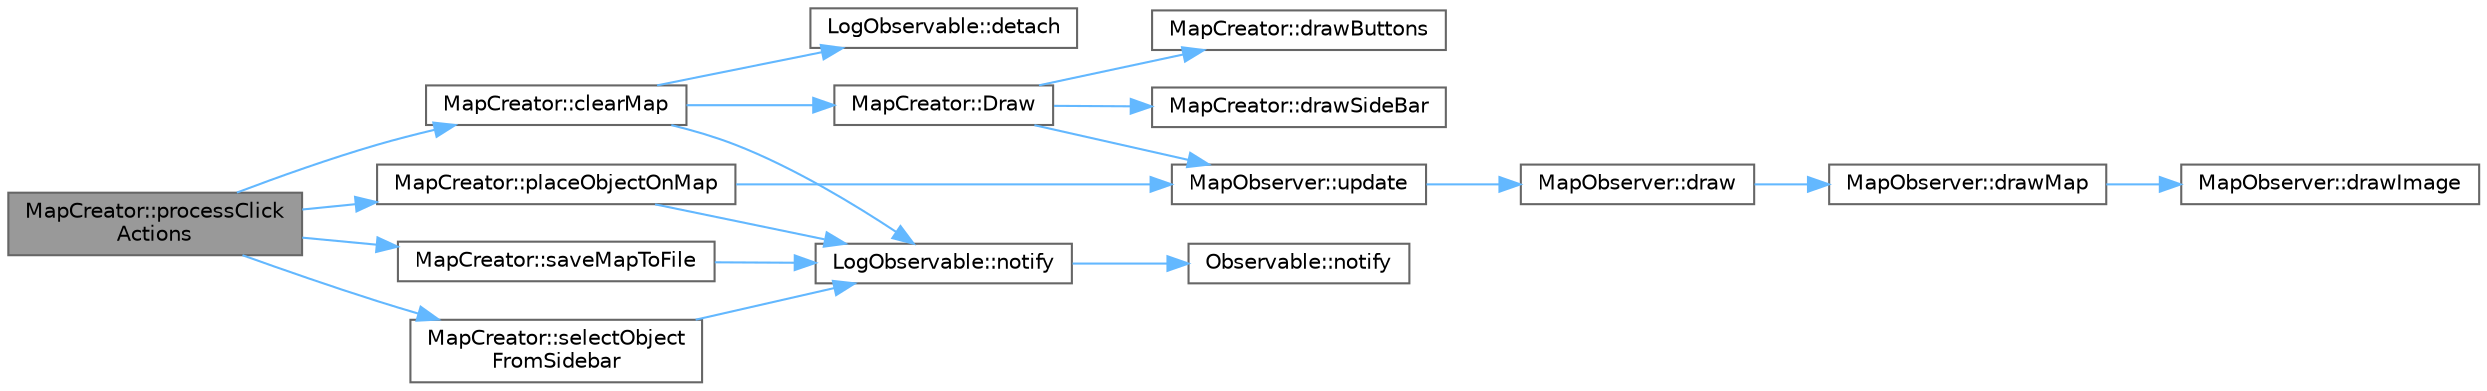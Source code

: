 digraph "MapCreator::processClickActions"
{
 // LATEX_PDF_SIZE
  bgcolor="transparent";
  edge [fontname=Helvetica,fontsize=10,labelfontname=Helvetica,labelfontsize=10];
  node [fontname=Helvetica,fontsize=10,shape=box,height=0.2,width=0.4];
  rankdir="LR";
  Node1 [id="Node000001",label="MapCreator::processClick\lActions",height=0.2,width=0.4,color="gray40", fillcolor="grey60", style="filled", fontcolor="black",tooltip="Checks where the user clicked on the screen eg. sidebar, map, buttons and calls the appropriate funct..."];
  Node1 -> Node2 [id="edge19_Node000001_Node000002",color="steelblue1",style="solid",tooltip=" "];
  Node2 [id="Node000002",label="MapCreator::clearMap",height=0.2,width=0.4,color="grey40", fillcolor="white", style="filled",URL="$class_map_creator.html#aaf7d9b3c2754b5345f5cbd9e762c4968",tooltip="Assigns the current map a new default one and, detaches the observer from the old map and attaches it..."];
  Node2 -> Node3 [id="edge20_Node000002_Node000003",color="steelblue1",style="solid",tooltip=" "];
  Node3 [id="Node000003",label="LogObservable::detach",height=0.2,width=0.4,color="grey40", fillcolor="white", style="filled",URL="$class_log_observable.html#a26c327e3611e8e2c816315398cbdfdc0",tooltip="Detaches a LogObserver from the LogObservable."];
  Node2 -> Node4 [id="edge21_Node000002_Node000004",color="steelblue1",style="solid",tooltip=" "];
  Node4 [id="Node000004",label="MapCreator::Draw",height=0.2,width=0.4,color="grey40", fillcolor="white", style="filled",URL="$class_map_creator.html#a9d4223e79b231b9736429f54eae8fd6b",tooltip="Clear the window and then Draw all the components."];
  Node4 -> Node5 [id="edge22_Node000004_Node000005",color="steelblue1",style="solid",tooltip=" "];
  Node5 [id="Node000005",label="MapCreator::drawButtons",height=0.2,width=0.4,color="grey40", fillcolor="white", style="filled",URL="$class_map_creator.html#a40052c136ef4b93ca4040856b8c941d0",tooltip="Draws the buttons on the screen."];
  Node4 -> Node6 [id="edge23_Node000004_Node000006",color="steelblue1",style="solid",tooltip=" "];
  Node6 [id="Node000006",label="MapCreator::drawSideBar",height=0.2,width=0.4,color="grey40", fillcolor="white", style="filled",URL="$class_map_creator.html#acbc17647359be9e23d91c725ffb92e76",tooltip="Draws the sidebar."];
  Node4 -> Node7 [id="edge24_Node000004_Node000007",color="steelblue1",style="solid",tooltip=" "];
  Node7 [id="Node000007",label="MapObserver::update",height=0.2,width=0.4,color="grey40", fillcolor="white", style="filled",URL="$class_map_observer.html#a8a3016364d12b7c647e35bb1f04bf4a2",tooltip="Updates the map observer."];
  Node7 -> Node8 [id="edge25_Node000007_Node000008",color="steelblue1",style="solid",tooltip=" "];
  Node8 [id="Node000008",label="MapObserver::draw",height=0.2,width=0.4,color="grey40", fillcolor="white", style="filled",URL="$class_map_observer.html#a542a5301b3840038c00ea7b15a13ff70",tooltip="Draws the map observer's display."];
  Node8 -> Node9 [id="edge26_Node000008_Node000009",color="steelblue1",style="solid",tooltip=" "];
  Node9 [id="Node000009",label="MapObserver::drawMap",height=0.2,width=0.4,color="grey40", fillcolor="white", style="filled",URL="$class_map_observer.html#a29d1924556a8da862ab5377d0324d287",tooltip="Draws the map on the map display."];
  Node9 -> Node10 [id="edge27_Node000009_Node000010",color="steelblue1",style="solid",tooltip=" "];
  Node10 [id="Node000010",label="MapObserver::drawImage",height=0.2,width=0.4,color="grey40", fillcolor="white", style="filled",URL="$class_map_observer.html#ab4ff967844677b764d7730ea417c5296",tooltip="Draws an image at the specified position on the map display."];
  Node2 -> Node11 [id="edge28_Node000002_Node000011",color="steelblue1",style="solid",tooltip=" "];
  Node11 [id="Node000011",label="LogObservable::notify",height=0.2,width=0.4,color="grey40", fillcolor="white", style="filled",URL="$class_log_observable.html#ad42f5e24118560f10123743dac922919",tooltip="Notifies the observers without any message. This function overrides the notify() function in the base..."];
  Node11 -> Node12 [id="edge29_Node000011_Node000012",color="steelblue1",style="solid",tooltip=" "];
  Node12 [id="Node000012",label="Observable::notify",height=0.2,width=0.4,color="grey40", fillcolor="white", style="filled",URL="$class_observable.html#ae181cee45eafcdd3244f2385ac1357d7",tooltip="Notifies all attached observers about a state change in the Observable object."];
  Node1 -> Node13 [id="edge30_Node000001_Node000013",color="steelblue1",style="solid",tooltip=" "];
  Node13 [id="Node000013",label="MapCreator::placeObjectOnMap",height=0.2,width=0.4,color="grey40", fillcolor="white", style="filled",URL="$class_map_creator.html#aff37946b9d68adb304b73c1cb2934b2f",tooltip="Places an object on the map based on the passed mouse position, using the method in Map...."];
  Node13 -> Node11 [id="edge31_Node000013_Node000011",color="steelblue1",style="solid",tooltip=" "];
  Node13 -> Node7 [id="edge32_Node000013_Node000007",color="steelblue1",style="solid",tooltip=" "];
  Node1 -> Node14 [id="edge33_Node000001_Node000014",color="steelblue1",style="solid",tooltip=" "];
  Node14 [id="Node000014",label="MapCreator::saveMapToFile",height=0.2,width=0.4,color="grey40", fillcolor="white", style="filled",URL="$class_map_creator.html#a4522812221edd19bf151c6e8818ace58",tooltip="Saves the edited map to a file in the Saved Maps directory as a .json file."];
  Node14 -> Node11 [id="edge34_Node000014_Node000011",color="steelblue1",style="solid",tooltip=" "];
  Node1 -> Node15 [id="edge35_Node000001_Node000015",color="steelblue1",style="solid",tooltip=" "];
  Node15 [id="Node000015",label="MapCreator::selectObject\lFromSidebar",height=0.2,width=0.4,color="grey40", fillcolor="white", style="filled",URL="$class_map_creator.html#a86989a32cc3277b24d105abd9866d4fb",tooltip="Based a click on the passed mouse position, selects an object from the sidebar."];
  Node15 -> Node11 [id="edge36_Node000015_Node000011",color="steelblue1",style="solid",tooltip=" "];
}
